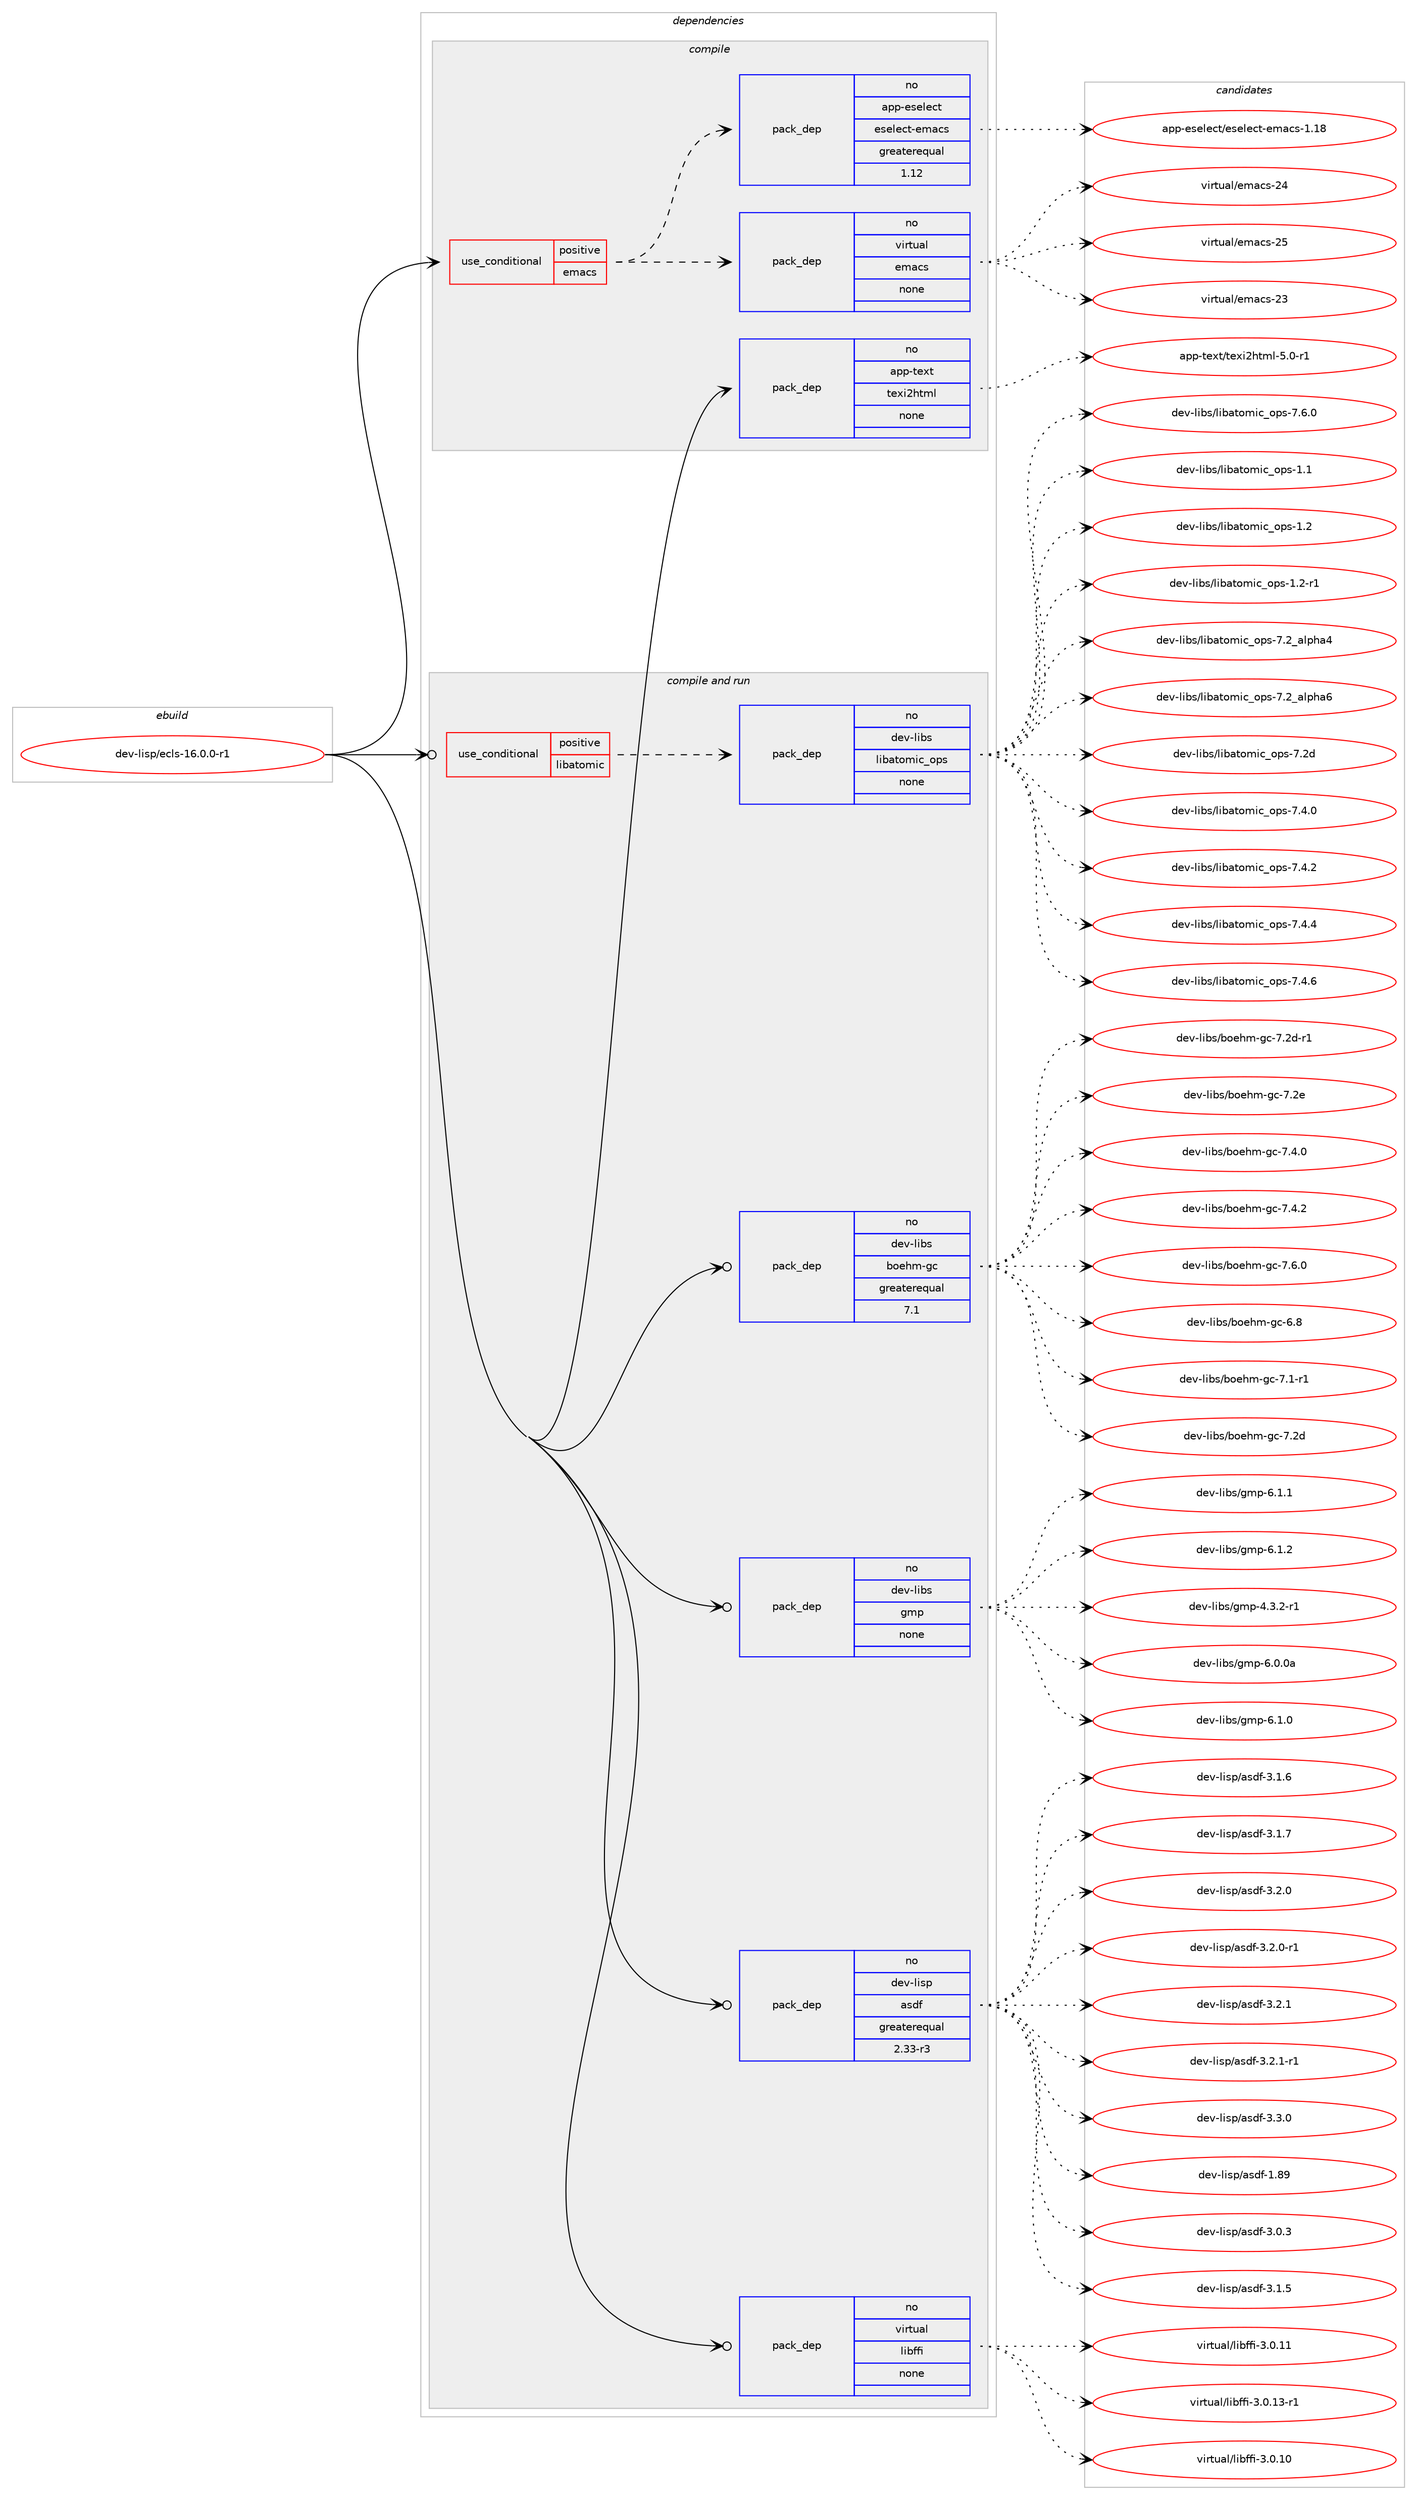 digraph prolog {

# *************
# Graph options
# *************

newrank=true;
concentrate=true;
compound=true;
graph [rankdir=LR,fontname=Helvetica,fontsize=10,ranksep=1.5];#, ranksep=2.5, nodesep=0.2];
edge  [arrowhead=vee];
node  [fontname=Helvetica,fontsize=10];

# **********
# The ebuild
# **********

subgraph cluster_leftcol {
color=gray;
rank=same;
label=<<i>ebuild</i>>;
id [label="dev-lisp/ecls-16.0.0-r1", color=red, width=4, href="../dev-lisp/ecls-16.0.0-r1.svg"];
}

# ****************
# The dependencies
# ****************

subgraph cluster_midcol {
color=gray;
label=<<i>dependencies</i>>;
subgraph cluster_compile {
fillcolor="#eeeeee";
style=filled;
label=<<i>compile</i>>;
subgraph cond26275 {
dependency121123 [label=<<TABLE BORDER="0" CELLBORDER="1" CELLSPACING="0" CELLPADDING="4"><TR><TD ROWSPAN="3" CELLPADDING="10">use_conditional</TD></TR><TR><TD>positive</TD></TR><TR><TD>emacs</TD></TR></TABLE>>, shape=none, color=red];
subgraph pack91225 {
dependency121124 [label=<<TABLE BORDER="0" CELLBORDER="1" CELLSPACING="0" CELLPADDING="4" WIDTH="220"><TR><TD ROWSPAN="6" CELLPADDING="30">pack_dep</TD></TR><TR><TD WIDTH="110">no</TD></TR><TR><TD>virtual</TD></TR><TR><TD>emacs</TD></TR><TR><TD>none</TD></TR><TR><TD></TD></TR></TABLE>>, shape=none, color=blue];
}
dependency121123:e -> dependency121124:w [weight=20,style="dashed",arrowhead="vee"];
subgraph pack91226 {
dependency121125 [label=<<TABLE BORDER="0" CELLBORDER="1" CELLSPACING="0" CELLPADDING="4" WIDTH="220"><TR><TD ROWSPAN="6" CELLPADDING="30">pack_dep</TD></TR><TR><TD WIDTH="110">no</TD></TR><TR><TD>app-eselect</TD></TR><TR><TD>eselect-emacs</TD></TR><TR><TD>greaterequal</TD></TR><TR><TD>1.12</TD></TR></TABLE>>, shape=none, color=blue];
}
dependency121123:e -> dependency121125:w [weight=20,style="dashed",arrowhead="vee"];
}
id:e -> dependency121123:w [weight=20,style="solid",arrowhead="vee"];
subgraph pack91227 {
dependency121126 [label=<<TABLE BORDER="0" CELLBORDER="1" CELLSPACING="0" CELLPADDING="4" WIDTH="220"><TR><TD ROWSPAN="6" CELLPADDING="30">pack_dep</TD></TR><TR><TD WIDTH="110">no</TD></TR><TR><TD>app-text</TD></TR><TR><TD>texi2html</TD></TR><TR><TD>none</TD></TR><TR><TD></TD></TR></TABLE>>, shape=none, color=blue];
}
id:e -> dependency121126:w [weight=20,style="solid",arrowhead="vee"];
}
subgraph cluster_compileandrun {
fillcolor="#eeeeee";
style=filled;
label=<<i>compile and run</i>>;
subgraph cond26276 {
dependency121127 [label=<<TABLE BORDER="0" CELLBORDER="1" CELLSPACING="0" CELLPADDING="4"><TR><TD ROWSPAN="3" CELLPADDING="10">use_conditional</TD></TR><TR><TD>positive</TD></TR><TR><TD>libatomic</TD></TR></TABLE>>, shape=none, color=red];
subgraph pack91228 {
dependency121128 [label=<<TABLE BORDER="0" CELLBORDER="1" CELLSPACING="0" CELLPADDING="4" WIDTH="220"><TR><TD ROWSPAN="6" CELLPADDING="30">pack_dep</TD></TR><TR><TD WIDTH="110">no</TD></TR><TR><TD>dev-libs</TD></TR><TR><TD>libatomic_ops</TD></TR><TR><TD>none</TD></TR><TR><TD></TD></TR></TABLE>>, shape=none, color=blue];
}
dependency121127:e -> dependency121128:w [weight=20,style="dashed",arrowhead="vee"];
}
id:e -> dependency121127:w [weight=20,style="solid",arrowhead="odotvee"];
subgraph pack91229 {
dependency121129 [label=<<TABLE BORDER="0" CELLBORDER="1" CELLSPACING="0" CELLPADDING="4" WIDTH="220"><TR><TD ROWSPAN="6" CELLPADDING="30">pack_dep</TD></TR><TR><TD WIDTH="110">no</TD></TR><TR><TD>dev-libs</TD></TR><TR><TD>boehm-gc</TD></TR><TR><TD>greaterequal</TD></TR><TR><TD>7.1</TD></TR></TABLE>>, shape=none, color=blue];
}
id:e -> dependency121129:w [weight=20,style="solid",arrowhead="odotvee"];
subgraph pack91230 {
dependency121130 [label=<<TABLE BORDER="0" CELLBORDER="1" CELLSPACING="0" CELLPADDING="4" WIDTH="220"><TR><TD ROWSPAN="6" CELLPADDING="30">pack_dep</TD></TR><TR><TD WIDTH="110">no</TD></TR><TR><TD>dev-libs</TD></TR><TR><TD>gmp</TD></TR><TR><TD>none</TD></TR><TR><TD></TD></TR></TABLE>>, shape=none, color=blue];
}
id:e -> dependency121130:w [weight=20,style="solid",arrowhead="odotvee"];
subgraph pack91231 {
dependency121131 [label=<<TABLE BORDER="0" CELLBORDER="1" CELLSPACING="0" CELLPADDING="4" WIDTH="220"><TR><TD ROWSPAN="6" CELLPADDING="30">pack_dep</TD></TR><TR><TD WIDTH="110">no</TD></TR><TR><TD>dev-lisp</TD></TR><TR><TD>asdf</TD></TR><TR><TD>greaterequal</TD></TR><TR><TD>2.33-r3</TD></TR></TABLE>>, shape=none, color=blue];
}
id:e -> dependency121131:w [weight=20,style="solid",arrowhead="odotvee"];
subgraph pack91232 {
dependency121132 [label=<<TABLE BORDER="0" CELLBORDER="1" CELLSPACING="0" CELLPADDING="4" WIDTH="220"><TR><TD ROWSPAN="6" CELLPADDING="30">pack_dep</TD></TR><TR><TD WIDTH="110">no</TD></TR><TR><TD>virtual</TD></TR><TR><TD>libffi</TD></TR><TR><TD>none</TD></TR><TR><TD></TD></TR></TABLE>>, shape=none, color=blue];
}
id:e -> dependency121132:w [weight=20,style="solid",arrowhead="odotvee"];
}
subgraph cluster_run {
fillcolor="#eeeeee";
style=filled;
label=<<i>run</i>>;
}
}

# **************
# The candidates
# **************

subgraph cluster_choices {
rank=same;
color=gray;
label=<<i>candidates</i>>;

subgraph choice91225 {
color=black;
nodesep=1;
choice11810511411611797108471011099799115455051 [label="virtual/emacs-23", color=red, width=4,href="../virtual/emacs-23.svg"];
choice11810511411611797108471011099799115455052 [label="virtual/emacs-24", color=red, width=4,href="../virtual/emacs-24.svg"];
choice11810511411611797108471011099799115455053 [label="virtual/emacs-25", color=red, width=4,href="../virtual/emacs-25.svg"];
dependency121124:e -> choice11810511411611797108471011099799115455051:w [style=dotted,weight="100"];
dependency121124:e -> choice11810511411611797108471011099799115455052:w [style=dotted,weight="100"];
dependency121124:e -> choice11810511411611797108471011099799115455053:w [style=dotted,weight="100"];
}
subgraph choice91226 {
color=black;
nodesep=1;
choice97112112451011151011081019911647101115101108101991164510110997991154549464956 [label="app-eselect/eselect-emacs-1.18", color=red, width=4,href="../app-eselect/eselect-emacs-1.18.svg"];
dependency121125:e -> choice97112112451011151011081019911647101115101108101991164510110997991154549464956:w [style=dotted,weight="100"];
}
subgraph choice91227 {
color=black;
nodesep=1;
choice97112112451161011201164711610112010550104116109108455346484511449 [label="app-text/texi2html-5.0-r1", color=red, width=4,href="../app-text/texi2html-5.0-r1.svg"];
dependency121126:e -> choice97112112451161011201164711610112010550104116109108455346484511449:w [style=dotted,weight="100"];
}
subgraph choice91228 {
color=black;
nodesep=1;
choice1001011184510810598115471081059897116111109105999511111211545494649 [label="dev-libs/libatomic_ops-1.1", color=red, width=4,href="../dev-libs/libatomic_ops-1.1.svg"];
choice1001011184510810598115471081059897116111109105999511111211545494650 [label="dev-libs/libatomic_ops-1.2", color=red, width=4,href="../dev-libs/libatomic_ops-1.2.svg"];
choice10010111845108105981154710810598971161111091059995111112115454946504511449 [label="dev-libs/libatomic_ops-1.2-r1", color=red, width=4,href="../dev-libs/libatomic_ops-1.2-r1.svg"];
choice100101118451081059811547108105989711611110910599951111121154555465095971081121049752 [label="dev-libs/libatomic_ops-7.2_alpha4", color=red, width=4,href="../dev-libs/libatomic_ops-7.2_alpha4.svg"];
choice100101118451081059811547108105989711611110910599951111121154555465095971081121049754 [label="dev-libs/libatomic_ops-7.2_alpha6", color=red, width=4,href="../dev-libs/libatomic_ops-7.2_alpha6.svg"];
choice1001011184510810598115471081059897116111109105999511111211545554650100 [label="dev-libs/libatomic_ops-7.2d", color=red, width=4,href="../dev-libs/libatomic_ops-7.2d.svg"];
choice10010111845108105981154710810598971161111091059995111112115455546524648 [label="dev-libs/libatomic_ops-7.4.0", color=red, width=4,href="../dev-libs/libatomic_ops-7.4.0.svg"];
choice10010111845108105981154710810598971161111091059995111112115455546524650 [label="dev-libs/libatomic_ops-7.4.2", color=red, width=4,href="../dev-libs/libatomic_ops-7.4.2.svg"];
choice10010111845108105981154710810598971161111091059995111112115455546524652 [label="dev-libs/libatomic_ops-7.4.4", color=red, width=4,href="../dev-libs/libatomic_ops-7.4.4.svg"];
choice10010111845108105981154710810598971161111091059995111112115455546524654 [label="dev-libs/libatomic_ops-7.4.6", color=red, width=4,href="../dev-libs/libatomic_ops-7.4.6.svg"];
choice10010111845108105981154710810598971161111091059995111112115455546544648 [label="dev-libs/libatomic_ops-7.6.0", color=red, width=4,href="../dev-libs/libatomic_ops-7.6.0.svg"];
dependency121128:e -> choice1001011184510810598115471081059897116111109105999511111211545494649:w [style=dotted,weight="100"];
dependency121128:e -> choice1001011184510810598115471081059897116111109105999511111211545494650:w [style=dotted,weight="100"];
dependency121128:e -> choice10010111845108105981154710810598971161111091059995111112115454946504511449:w [style=dotted,weight="100"];
dependency121128:e -> choice100101118451081059811547108105989711611110910599951111121154555465095971081121049752:w [style=dotted,weight="100"];
dependency121128:e -> choice100101118451081059811547108105989711611110910599951111121154555465095971081121049754:w [style=dotted,weight="100"];
dependency121128:e -> choice1001011184510810598115471081059897116111109105999511111211545554650100:w [style=dotted,weight="100"];
dependency121128:e -> choice10010111845108105981154710810598971161111091059995111112115455546524648:w [style=dotted,weight="100"];
dependency121128:e -> choice10010111845108105981154710810598971161111091059995111112115455546524650:w [style=dotted,weight="100"];
dependency121128:e -> choice10010111845108105981154710810598971161111091059995111112115455546524652:w [style=dotted,weight="100"];
dependency121128:e -> choice10010111845108105981154710810598971161111091059995111112115455546524654:w [style=dotted,weight="100"];
dependency121128:e -> choice10010111845108105981154710810598971161111091059995111112115455546544648:w [style=dotted,weight="100"];
}
subgraph choice91229 {
color=black;
nodesep=1;
choice10010111845108105981154798111101104109451039945544656 [label="dev-libs/boehm-gc-6.8", color=red, width=4,href="../dev-libs/boehm-gc-6.8.svg"];
choice100101118451081059811547981111011041094510399455546494511449 [label="dev-libs/boehm-gc-7.1-r1", color=red, width=4,href="../dev-libs/boehm-gc-7.1-r1.svg"];
choice10010111845108105981154798111101104109451039945554650100 [label="dev-libs/boehm-gc-7.2d", color=red, width=4,href="../dev-libs/boehm-gc-7.2d.svg"];
choice100101118451081059811547981111011041094510399455546501004511449 [label="dev-libs/boehm-gc-7.2d-r1", color=red, width=4,href="../dev-libs/boehm-gc-7.2d-r1.svg"];
choice10010111845108105981154798111101104109451039945554650101 [label="dev-libs/boehm-gc-7.2e", color=red, width=4,href="../dev-libs/boehm-gc-7.2e.svg"];
choice100101118451081059811547981111011041094510399455546524648 [label="dev-libs/boehm-gc-7.4.0", color=red, width=4,href="../dev-libs/boehm-gc-7.4.0.svg"];
choice100101118451081059811547981111011041094510399455546524650 [label="dev-libs/boehm-gc-7.4.2", color=red, width=4,href="../dev-libs/boehm-gc-7.4.2.svg"];
choice100101118451081059811547981111011041094510399455546544648 [label="dev-libs/boehm-gc-7.6.0", color=red, width=4,href="../dev-libs/boehm-gc-7.6.0.svg"];
dependency121129:e -> choice10010111845108105981154798111101104109451039945544656:w [style=dotted,weight="100"];
dependency121129:e -> choice100101118451081059811547981111011041094510399455546494511449:w [style=dotted,weight="100"];
dependency121129:e -> choice10010111845108105981154798111101104109451039945554650100:w [style=dotted,weight="100"];
dependency121129:e -> choice100101118451081059811547981111011041094510399455546501004511449:w [style=dotted,weight="100"];
dependency121129:e -> choice10010111845108105981154798111101104109451039945554650101:w [style=dotted,weight="100"];
dependency121129:e -> choice100101118451081059811547981111011041094510399455546524648:w [style=dotted,weight="100"];
dependency121129:e -> choice100101118451081059811547981111011041094510399455546524650:w [style=dotted,weight="100"];
dependency121129:e -> choice100101118451081059811547981111011041094510399455546544648:w [style=dotted,weight="100"];
}
subgraph choice91230 {
color=black;
nodesep=1;
choice1001011184510810598115471031091124552465146504511449 [label="dev-libs/gmp-4.3.2-r1", color=red, width=4,href="../dev-libs/gmp-4.3.2-r1.svg"];
choice10010111845108105981154710310911245544648464897 [label="dev-libs/gmp-6.0.0a", color=red, width=4,href="../dev-libs/gmp-6.0.0a.svg"];
choice100101118451081059811547103109112455446494648 [label="dev-libs/gmp-6.1.0", color=red, width=4,href="../dev-libs/gmp-6.1.0.svg"];
choice100101118451081059811547103109112455446494649 [label="dev-libs/gmp-6.1.1", color=red, width=4,href="../dev-libs/gmp-6.1.1.svg"];
choice100101118451081059811547103109112455446494650 [label="dev-libs/gmp-6.1.2", color=red, width=4,href="../dev-libs/gmp-6.1.2.svg"];
dependency121130:e -> choice1001011184510810598115471031091124552465146504511449:w [style=dotted,weight="100"];
dependency121130:e -> choice10010111845108105981154710310911245544648464897:w [style=dotted,weight="100"];
dependency121130:e -> choice100101118451081059811547103109112455446494648:w [style=dotted,weight="100"];
dependency121130:e -> choice100101118451081059811547103109112455446494649:w [style=dotted,weight="100"];
dependency121130:e -> choice100101118451081059811547103109112455446494650:w [style=dotted,weight="100"];
}
subgraph choice91231 {
color=black;
nodesep=1;
choice1001011184510810511511247971151001024549465657 [label="dev-lisp/asdf-1.89", color=red, width=4,href="../dev-lisp/asdf-1.89.svg"];
choice100101118451081051151124797115100102455146484651 [label="dev-lisp/asdf-3.0.3", color=red, width=4,href="../dev-lisp/asdf-3.0.3.svg"];
choice100101118451081051151124797115100102455146494653 [label="dev-lisp/asdf-3.1.5", color=red, width=4,href="../dev-lisp/asdf-3.1.5.svg"];
choice100101118451081051151124797115100102455146494654 [label="dev-lisp/asdf-3.1.6", color=red, width=4,href="../dev-lisp/asdf-3.1.6.svg"];
choice100101118451081051151124797115100102455146494655 [label="dev-lisp/asdf-3.1.7", color=red, width=4,href="../dev-lisp/asdf-3.1.7.svg"];
choice100101118451081051151124797115100102455146504648 [label="dev-lisp/asdf-3.2.0", color=red, width=4,href="../dev-lisp/asdf-3.2.0.svg"];
choice1001011184510810511511247971151001024551465046484511449 [label="dev-lisp/asdf-3.2.0-r1", color=red, width=4,href="../dev-lisp/asdf-3.2.0-r1.svg"];
choice100101118451081051151124797115100102455146504649 [label="dev-lisp/asdf-3.2.1", color=red, width=4,href="../dev-lisp/asdf-3.2.1.svg"];
choice1001011184510810511511247971151001024551465046494511449 [label="dev-lisp/asdf-3.2.1-r1", color=red, width=4,href="../dev-lisp/asdf-3.2.1-r1.svg"];
choice100101118451081051151124797115100102455146514648 [label="dev-lisp/asdf-3.3.0", color=red, width=4,href="../dev-lisp/asdf-3.3.0.svg"];
dependency121131:e -> choice1001011184510810511511247971151001024549465657:w [style=dotted,weight="100"];
dependency121131:e -> choice100101118451081051151124797115100102455146484651:w [style=dotted,weight="100"];
dependency121131:e -> choice100101118451081051151124797115100102455146494653:w [style=dotted,weight="100"];
dependency121131:e -> choice100101118451081051151124797115100102455146494654:w [style=dotted,weight="100"];
dependency121131:e -> choice100101118451081051151124797115100102455146494655:w [style=dotted,weight="100"];
dependency121131:e -> choice100101118451081051151124797115100102455146504648:w [style=dotted,weight="100"];
dependency121131:e -> choice1001011184510810511511247971151001024551465046484511449:w [style=dotted,weight="100"];
dependency121131:e -> choice100101118451081051151124797115100102455146504649:w [style=dotted,weight="100"];
dependency121131:e -> choice1001011184510810511511247971151001024551465046494511449:w [style=dotted,weight="100"];
dependency121131:e -> choice100101118451081051151124797115100102455146514648:w [style=dotted,weight="100"];
}
subgraph choice91232 {
color=black;
nodesep=1;
choice11810511411611797108471081059810210210545514648464948 [label="virtual/libffi-3.0.10", color=red, width=4,href="../virtual/libffi-3.0.10.svg"];
choice11810511411611797108471081059810210210545514648464949 [label="virtual/libffi-3.0.11", color=red, width=4,href="../virtual/libffi-3.0.11.svg"];
choice118105114116117971084710810598102102105455146484649514511449 [label="virtual/libffi-3.0.13-r1", color=red, width=4,href="../virtual/libffi-3.0.13-r1.svg"];
dependency121132:e -> choice11810511411611797108471081059810210210545514648464948:w [style=dotted,weight="100"];
dependency121132:e -> choice11810511411611797108471081059810210210545514648464949:w [style=dotted,weight="100"];
dependency121132:e -> choice118105114116117971084710810598102102105455146484649514511449:w [style=dotted,weight="100"];
}
}

}
